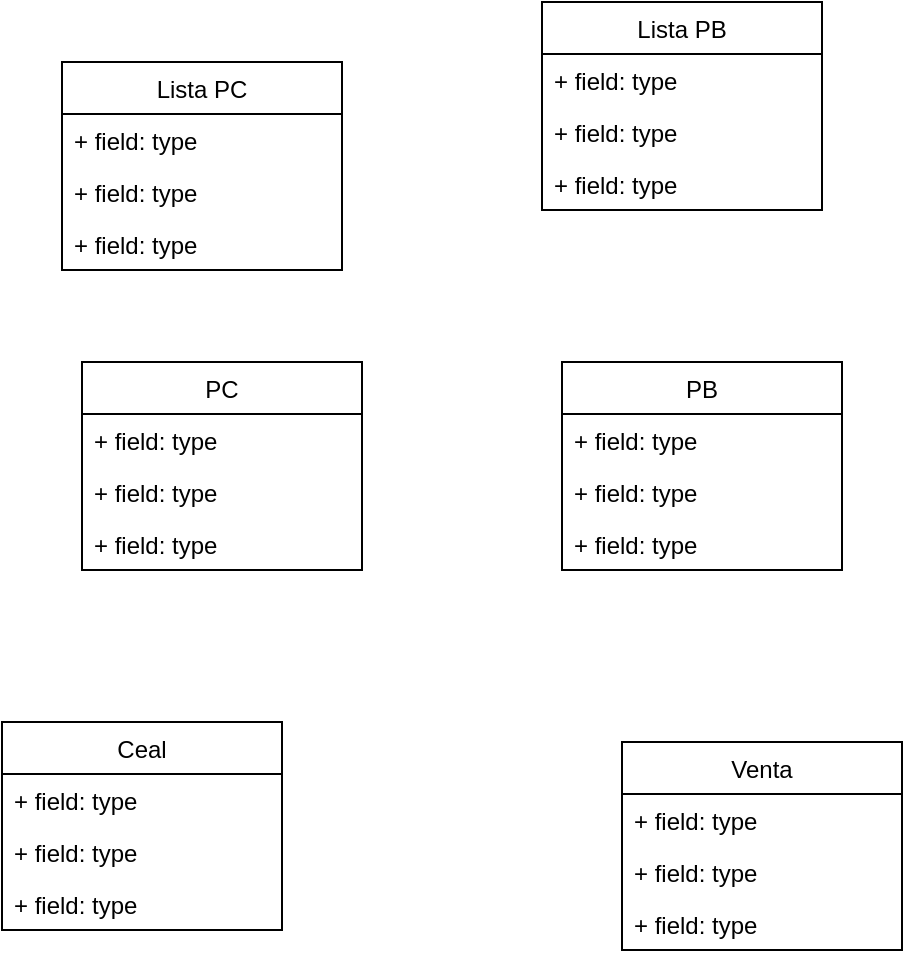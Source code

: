 <mxfile version="17.5.0" type="github">
  <diagram id="2lJbhXjDwRMvB29tp3XN" name="Page-1">
    <mxGraphModel dx="665" dy="802" grid="1" gridSize="10" guides="1" tooltips="1" connect="1" arrows="1" fold="1" page="1" pageScale="1" pageWidth="850" pageHeight="1100" math="0" shadow="0">
      <root>
        <mxCell id="0" />
        <mxCell id="1" parent="0" />
        <mxCell id="YFqficz9cbRMnIRUcbbT-1" value="PC" style="swimlane;fontStyle=0;childLayout=stackLayout;horizontal=1;startSize=26;fillColor=none;horizontalStack=0;resizeParent=1;resizeParentMax=0;resizeLast=0;collapsible=1;marginBottom=0;" parent="1" vertex="1">
          <mxGeometry x="100" y="240" width="140" height="104" as="geometry" />
        </mxCell>
        <mxCell id="YFqficz9cbRMnIRUcbbT-2" value="+ field: type" style="text;strokeColor=none;fillColor=none;align=left;verticalAlign=top;spacingLeft=4;spacingRight=4;overflow=hidden;rotatable=0;points=[[0,0.5],[1,0.5]];portConstraint=eastwest;" parent="YFqficz9cbRMnIRUcbbT-1" vertex="1">
          <mxGeometry y="26" width="140" height="26" as="geometry" />
        </mxCell>
        <mxCell id="YFqficz9cbRMnIRUcbbT-3" value="+ field: type" style="text;strokeColor=none;fillColor=none;align=left;verticalAlign=top;spacingLeft=4;spacingRight=4;overflow=hidden;rotatable=0;points=[[0,0.5],[1,0.5]];portConstraint=eastwest;" parent="YFqficz9cbRMnIRUcbbT-1" vertex="1">
          <mxGeometry y="52" width="140" height="26" as="geometry" />
        </mxCell>
        <mxCell id="YFqficz9cbRMnIRUcbbT-4" value="+ field: type" style="text;strokeColor=none;fillColor=none;align=left;verticalAlign=top;spacingLeft=4;spacingRight=4;overflow=hidden;rotatable=0;points=[[0,0.5],[1,0.5]];portConstraint=eastwest;" parent="YFqficz9cbRMnIRUcbbT-1" vertex="1">
          <mxGeometry y="78" width="140" height="26" as="geometry" />
        </mxCell>
        <mxCell id="YFqficz9cbRMnIRUcbbT-5" value="PB" style="swimlane;fontStyle=0;childLayout=stackLayout;horizontal=1;startSize=26;fillColor=none;horizontalStack=0;resizeParent=1;resizeParentMax=0;resizeLast=0;collapsible=1;marginBottom=0;" parent="1" vertex="1">
          <mxGeometry x="340" y="240" width="140" height="104" as="geometry" />
        </mxCell>
        <mxCell id="YFqficz9cbRMnIRUcbbT-6" value="+ field: type" style="text;strokeColor=none;fillColor=none;align=left;verticalAlign=top;spacingLeft=4;spacingRight=4;overflow=hidden;rotatable=0;points=[[0,0.5],[1,0.5]];portConstraint=eastwest;" parent="YFqficz9cbRMnIRUcbbT-5" vertex="1">
          <mxGeometry y="26" width="140" height="26" as="geometry" />
        </mxCell>
        <mxCell id="YFqficz9cbRMnIRUcbbT-7" value="+ field: type" style="text;strokeColor=none;fillColor=none;align=left;verticalAlign=top;spacingLeft=4;spacingRight=4;overflow=hidden;rotatable=0;points=[[0,0.5],[1,0.5]];portConstraint=eastwest;" parent="YFqficz9cbRMnIRUcbbT-5" vertex="1">
          <mxGeometry y="52" width="140" height="26" as="geometry" />
        </mxCell>
        <mxCell id="YFqficz9cbRMnIRUcbbT-8" value="+ field: type" style="text;strokeColor=none;fillColor=none;align=left;verticalAlign=top;spacingLeft=4;spacingRight=4;overflow=hidden;rotatable=0;points=[[0,0.5],[1,0.5]];portConstraint=eastwest;" parent="YFqficz9cbRMnIRUcbbT-5" vertex="1">
          <mxGeometry y="78" width="140" height="26" as="geometry" />
        </mxCell>
        <mxCell id="poQ1B_U8iS7Yu_5kHba--1" value="Venta" style="swimlane;fontStyle=0;childLayout=stackLayout;horizontal=1;startSize=26;fillColor=none;horizontalStack=0;resizeParent=1;resizeParentMax=0;resizeLast=0;collapsible=1;marginBottom=0;" parent="1" vertex="1">
          <mxGeometry x="370" y="430" width="140" height="104" as="geometry" />
        </mxCell>
        <mxCell id="poQ1B_U8iS7Yu_5kHba--2" value="+ field: type" style="text;strokeColor=none;fillColor=none;align=left;verticalAlign=top;spacingLeft=4;spacingRight=4;overflow=hidden;rotatable=0;points=[[0,0.5],[1,0.5]];portConstraint=eastwest;" parent="poQ1B_U8iS7Yu_5kHba--1" vertex="1">
          <mxGeometry y="26" width="140" height="26" as="geometry" />
        </mxCell>
        <mxCell id="poQ1B_U8iS7Yu_5kHba--3" value="+ field: type" style="text;strokeColor=none;fillColor=none;align=left;verticalAlign=top;spacingLeft=4;spacingRight=4;overflow=hidden;rotatable=0;points=[[0,0.5],[1,0.5]];portConstraint=eastwest;" parent="poQ1B_U8iS7Yu_5kHba--1" vertex="1">
          <mxGeometry y="52" width="140" height="26" as="geometry" />
        </mxCell>
        <mxCell id="poQ1B_U8iS7Yu_5kHba--4" value="+ field: type" style="text;strokeColor=none;fillColor=none;align=left;verticalAlign=top;spacingLeft=4;spacingRight=4;overflow=hidden;rotatable=0;points=[[0,0.5],[1,0.5]];portConstraint=eastwest;" parent="poQ1B_U8iS7Yu_5kHba--1" vertex="1">
          <mxGeometry y="78" width="140" height="26" as="geometry" />
        </mxCell>
        <mxCell id="poQ1B_U8iS7Yu_5kHba--5" value="Ceal" style="swimlane;fontStyle=0;childLayout=stackLayout;horizontal=1;startSize=26;fillColor=none;horizontalStack=0;resizeParent=1;resizeParentMax=0;resizeLast=0;collapsible=1;marginBottom=0;" parent="1" vertex="1">
          <mxGeometry x="60" y="420" width="140" height="104" as="geometry" />
        </mxCell>
        <mxCell id="poQ1B_U8iS7Yu_5kHba--6" value="+ field: type" style="text;strokeColor=none;fillColor=none;align=left;verticalAlign=top;spacingLeft=4;spacingRight=4;overflow=hidden;rotatable=0;points=[[0,0.5],[1,0.5]];portConstraint=eastwest;" parent="poQ1B_U8iS7Yu_5kHba--5" vertex="1">
          <mxGeometry y="26" width="140" height="26" as="geometry" />
        </mxCell>
        <mxCell id="poQ1B_U8iS7Yu_5kHba--7" value="+ field: type" style="text;strokeColor=none;fillColor=none;align=left;verticalAlign=top;spacingLeft=4;spacingRight=4;overflow=hidden;rotatable=0;points=[[0,0.5],[1,0.5]];portConstraint=eastwest;" parent="poQ1B_U8iS7Yu_5kHba--5" vertex="1">
          <mxGeometry y="52" width="140" height="26" as="geometry" />
        </mxCell>
        <mxCell id="poQ1B_U8iS7Yu_5kHba--8" value="+ field: type" style="text;strokeColor=none;fillColor=none;align=left;verticalAlign=top;spacingLeft=4;spacingRight=4;overflow=hidden;rotatable=0;points=[[0,0.5],[1,0.5]];portConstraint=eastwest;" parent="poQ1B_U8iS7Yu_5kHba--5" vertex="1">
          <mxGeometry y="78" width="140" height="26" as="geometry" />
        </mxCell>
        <mxCell id="fExh3g-K08b77jAoxeau-2" value="Lista PC" style="swimlane;fontStyle=0;childLayout=stackLayout;horizontal=1;startSize=26;fillColor=none;horizontalStack=0;resizeParent=1;resizeParentMax=0;resizeLast=0;collapsible=1;marginBottom=0;" vertex="1" parent="1">
          <mxGeometry x="90" y="90" width="140" height="104" as="geometry" />
        </mxCell>
        <mxCell id="fExh3g-K08b77jAoxeau-3" value="+ field: type" style="text;strokeColor=none;fillColor=none;align=left;verticalAlign=top;spacingLeft=4;spacingRight=4;overflow=hidden;rotatable=0;points=[[0,0.5],[1,0.5]];portConstraint=eastwest;" vertex="1" parent="fExh3g-K08b77jAoxeau-2">
          <mxGeometry y="26" width="140" height="26" as="geometry" />
        </mxCell>
        <mxCell id="fExh3g-K08b77jAoxeau-4" value="+ field: type" style="text;strokeColor=none;fillColor=none;align=left;verticalAlign=top;spacingLeft=4;spacingRight=4;overflow=hidden;rotatable=0;points=[[0,0.5],[1,0.5]];portConstraint=eastwest;" vertex="1" parent="fExh3g-K08b77jAoxeau-2">
          <mxGeometry y="52" width="140" height="26" as="geometry" />
        </mxCell>
        <mxCell id="fExh3g-K08b77jAoxeau-5" value="+ field: type" style="text;strokeColor=none;fillColor=none;align=left;verticalAlign=top;spacingLeft=4;spacingRight=4;overflow=hidden;rotatable=0;points=[[0,0.5],[1,0.5]];portConstraint=eastwest;" vertex="1" parent="fExh3g-K08b77jAoxeau-2">
          <mxGeometry y="78" width="140" height="26" as="geometry" />
        </mxCell>
        <mxCell id="fExh3g-K08b77jAoxeau-6" value="Lista PB" style="swimlane;fontStyle=0;childLayout=stackLayout;horizontal=1;startSize=26;fillColor=none;horizontalStack=0;resizeParent=1;resizeParentMax=0;resizeLast=0;collapsible=1;marginBottom=0;" vertex="1" parent="1">
          <mxGeometry x="330" y="60" width="140" height="104" as="geometry" />
        </mxCell>
        <mxCell id="fExh3g-K08b77jAoxeau-7" value="+ field: type" style="text;strokeColor=none;fillColor=none;align=left;verticalAlign=top;spacingLeft=4;spacingRight=4;overflow=hidden;rotatable=0;points=[[0,0.5],[1,0.5]];portConstraint=eastwest;" vertex="1" parent="fExh3g-K08b77jAoxeau-6">
          <mxGeometry y="26" width="140" height="26" as="geometry" />
        </mxCell>
        <mxCell id="fExh3g-K08b77jAoxeau-8" value="+ field: type" style="text;strokeColor=none;fillColor=none;align=left;verticalAlign=top;spacingLeft=4;spacingRight=4;overflow=hidden;rotatable=0;points=[[0,0.5],[1,0.5]];portConstraint=eastwest;" vertex="1" parent="fExh3g-K08b77jAoxeau-6">
          <mxGeometry y="52" width="140" height="26" as="geometry" />
        </mxCell>
        <mxCell id="fExh3g-K08b77jAoxeau-9" value="+ field: type" style="text;strokeColor=none;fillColor=none;align=left;verticalAlign=top;spacingLeft=4;spacingRight=4;overflow=hidden;rotatable=0;points=[[0,0.5],[1,0.5]];portConstraint=eastwest;" vertex="1" parent="fExh3g-K08b77jAoxeau-6">
          <mxGeometry y="78" width="140" height="26" as="geometry" />
        </mxCell>
      </root>
    </mxGraphModel>
  </diagram>
</mxfile>
